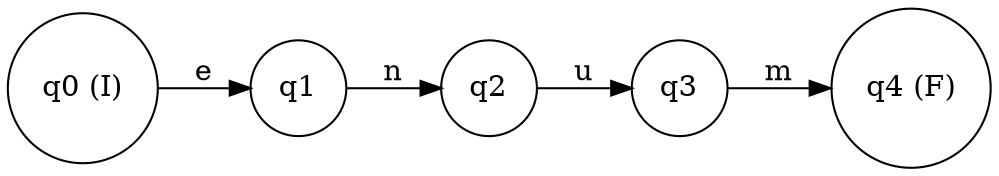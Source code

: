 digraph finite_state_machine {
rankdir=LR;
node [shape = circle];
q0 [label="q0 (I)"];
q1 [label="q1"];
q2 [label="q2"];
q3 [label="q3"];
q4 [label="q4 (F)"];
q0 -> q1 [label="e"];
q1 -> q2 [label="n"];
q2 -> q3 [label="u"];
q3 -> q4 [label="m"];
}